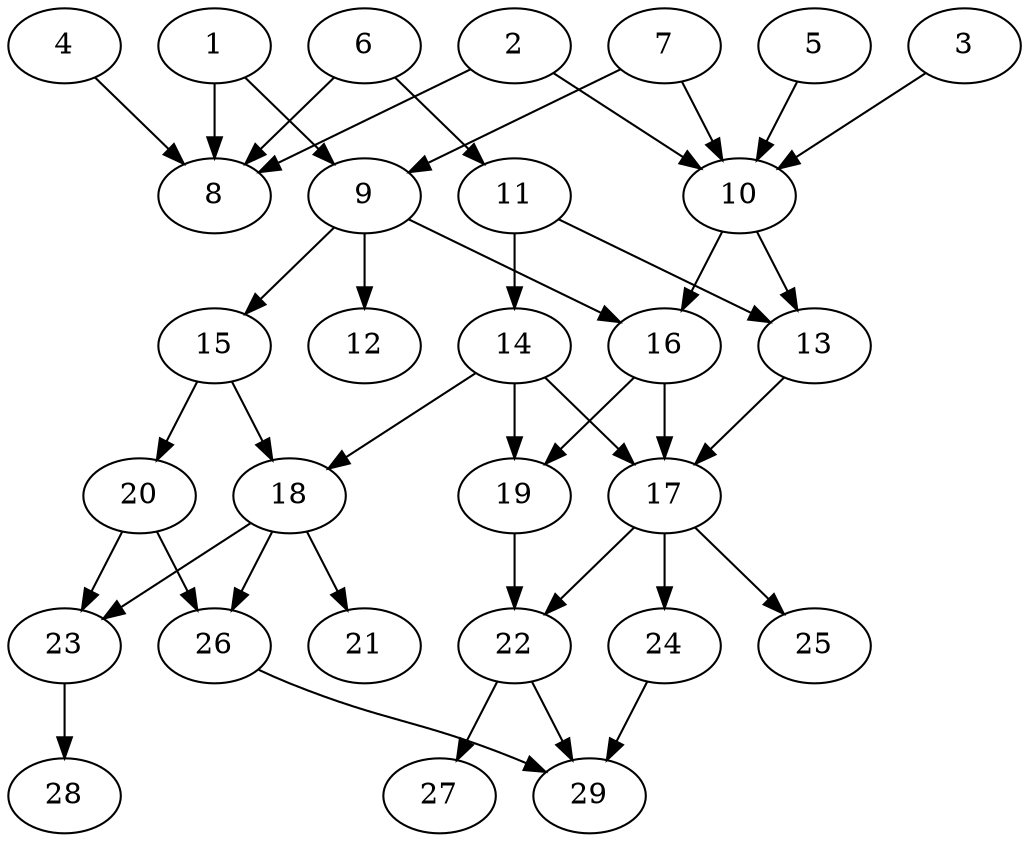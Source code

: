 // DAG (tier=2-normal, mode=data, n=29, ccr=0.420, fat=0.595, density=0.515, regular=0.572, jump=0.126, mindata=2097152, maxdata=16777216)
// DAG automatically generated by daggen at Sun Aug 24 16:33:34 2025
// /home/ermia/Project/Environments/daggen/bin/daggen --dot --ccr 0.420 --fat 0.595 --regular 0.572 --density 0.515 --jump 0.126 --mindata 2097152 --maxdata 16777216 -n 29 
digraph G {
  1 [size="2371553856169451716608", alpha="0.08", expect_size="1185776928084725858304"]
  1 -> 8 [size ="1422695577157632"]
  1 -> 9 [size ="1422695577157632"]
  2 [size="818502537675877376", alpha="0.16", expect_size="409251268837938688"]
  2 -> 8 [size ="872921912311808"]
  2 -> 10 [size ="872921912311808"]
  3 [size="1646458363088126", alpha="0.01", expect_size="823229181544063"]
  3 -> 10 [size ="42429587652608"]
  4 [size="2708106198294747676672", alpha="0.15", expect_size="1354053099147373838336"]
  4 -> 8 [size ="1554296185290752"]
  5 [size="4243273041733512", alpha="0.03", expect_size="2121636520866756"]
  5 -> 10 [size ="339636022935552"]
  6 [size="2566221219309289472000", alpha="0.17", expect_size="1283110609654644736000"]
  6 -> 8 [size ="1499521561395200"]
  6 -> 11 [size ="1499521561395200"]
  7 [size="220327197122273504", alpha="0.12", expect_size="110163598561136752"]
  7 -> 9 [size ="329885708976128"]
  7 -> 10 [size ="329885708976128"]
  8 [size="139020558438733568", alpha="0.18", expect_size="69510279219366784"]
  9 [size="36031329777069808", alpha="0.04", expect_size="18015664888534904"]
  9 -> 12 [size ="1071710178639872"]
  9 -> 15 [size ="1071710178639872"]
  9 -> 16 [size ="1071710178639872"]
  10 [size="30020676534709372", alpha="0.14", expect_size="15010338267354686"]
  10 -> 13 [size ="1149494611673088"]
  10 -> 16 [size ="1149494611673088"]
  11 [size="3321757654900921073664", alpha="0.14", expect_size="1660878827450460536832"]
  11 -> 13 [size ="1781019262844928"]
  11 -> 14 [size ="1781019262844928"]
  12 [size="485595617338824064", alpha="0.14", expect_size="242797808669412032"]
  13 [size="7576732208857948", alpha="0.02", expect_size="3788366104428974"]
  13 -> 17 [size ="321211074609152"]
  14 [size="3443585818852434378752", alpha="0.04", expect_size="1721792909426217189376"]
  14 -> 17 [size ="1824304211689472"]
  14 -> 18 [size ="1824304211689472"]
  14 -> 19 [size ="1824304211689472"]
  15 [size="30385465301970472", alpha="0.12", expect_size="15192732650985236"]
  15 -> 18 [size ="587399054753792"]
  15 -> 20 [size ="587399054753792"]
  16 [size="79386881731181488", alpha="0.13", expect_size="39693440865590744"]
  16 -> 17 [size ="43416289280000"]
  16 -> 19 [size ="43416289280000"]
  17 [size="213182014448366112", alpha="0.15", expect_size="106591007224183056"]
  17 -> 22 [size ="90688771325952"]
  17 -> 24 [size ="90688771325952"]
  17 -> 25 [size ="90688771325952"]
  18 [size="381622668867046720", alpha="0.00", expect_size="190811334433523360"]
  18 -> 21 [size ="146428890447872"]
  18 -> 23 [size ="146428890447872"]
  18 -> 26 [size ="146428890447872"]
  19 [size="42988214540999416", alpha="0.08", expect_size="21494107270499708"]
  19 -> 22 [size ="2218389565079552"]
  20 [size="8766094822496159", alpha="0.14", expect_size="4383047411248079"]
  20 -> 23 [size ="530314384375808"]
  20 -> 26 [size ="530314384375808"]
  21 [size="35625567339312196", alpha="0.06", expect_size="17812783669656098"]
  22 [size="272856338534389252096", alpha="0.15", expect_size="136428169267194626048"]
  22 -> 27 [size ="336547228418048"]
  22 -> 29 [size ="336547228418048"]
  23 [size="710970423936500629504", alpha="0.10", expect_size="355485211968250314752"]
  23 -> 28 [size ="637271275470848"]
  24 [size="5174702058950410240", alpha="0.00", expect_size="2587351029475205120"]
  24 -> 29 [size ="1964972913459200"]
  25 [size="1673833011637911552000", alpha="0.16", expect_size="836916505818955776000"]
  26 [size="3927703351142633177088", alpha="0.18", expect_size="1963851675571316588544"]
  26 -> 29 [size ="1991509763162112"]
  27 [size="21060478152085596", alpha="0.17", expect_size="10530239076042798"]
  28 [size="1837855084565833449472", alpha="0.02", expect_size="918927542282916724736"]
  29 [size="14610404510663796", alpha="0.15", expect_size="7305202255331898"]
}